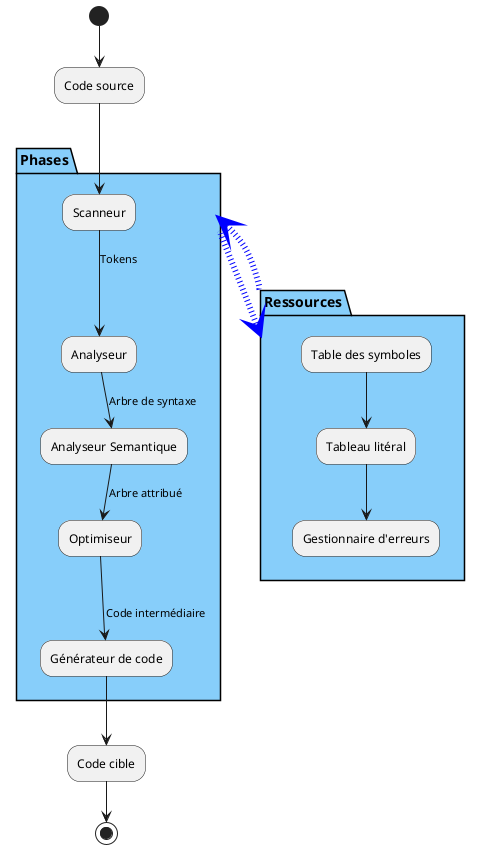 @startuml Fonctionnement standard d'un compilateur

(*) --> "Code source"
partition Phases #LightSkyBlue {
"Code source" --> "Scanneur"
-->[Tokens] "Analyseur"
-->[Arbre de syntaxe] "Analyseur Semantique"
-->[Arbre attribué] "Optimiseur"
-->[Code intermédiaire] "Générateur de code"
}
"Générateur de code" --> "Code cible"
--> (*)

partition "Ressources" #LightSkyBlue {
  "Table des symboles" --> "Tableau litéral"
  --> "Gestionnaire d'erreurs"
}

Phases -[#Blue,dotted,thickness=6]-> Ressources
Ressources -[#Blue,dotted,thickness=6]-> Phases
@enduml